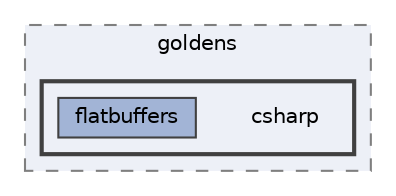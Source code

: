 digraph "flatbuffers/goldens/csharp"
{
 // LATEX_PDF_SIZE
  bgcolor="transparent";
  edge [fontname=Helvetica,fontsize=10,labelfontname=Helvetica,labelfontsize=10];
  node [fontname=Helvetica,fontsize=10,shape=box,height=0.2,width=0.4];
  compound=true
  subgraph clusterdir_5f6317b9f664bc8c93949d780da8f012 {
    graph [ bgcolor="#edf0f7", pencolor="grey50", label="goldens", fontname=Helvetica,fontsize=10 style="filled,dashed", URL="dir_5f6317b9f664bc8c93949d780da8f012.html",tooltip=""]
  subgraph clusterdir_092a0af2b8f2690e118f58610cb04fb9 {
    graph [ bgcolor="#edf0f7", pencolor="grey25", label="", fontname=Helvetica,fontsize=10 style="filled,bold", URL="dir_092a0af2b8f2690e118f58610cb04fb9.html",tooltip=""]
    dir_092a0af2b8f2690e118f58610cb04fb9 [shape=plaintext, label="csharp"];
  dir_ef30e2524b060b273354bffd49431fbe [label="flatbuffers", fillcolor="#a2b4d6", color="grey25", style="filled", URL="dir_ef30e2524b060b273354bffd49431fbe.html",tooltip=""];
  }
  }
}
